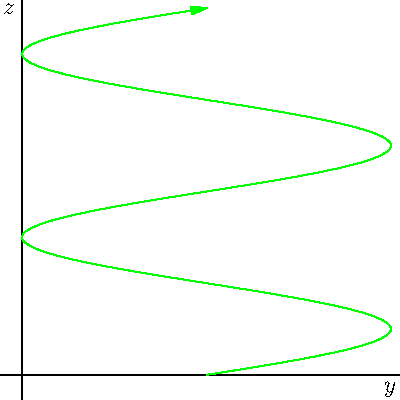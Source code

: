 import graph;

size(200,IgnoreAspect);

real y(real t) {return 1+sin(2pi*t);}
real z(real t) {return t;}

path p=graph(y,z,0,2,operator ..);

draw(p,green,Arrow);

axes("$y$","$z$");
